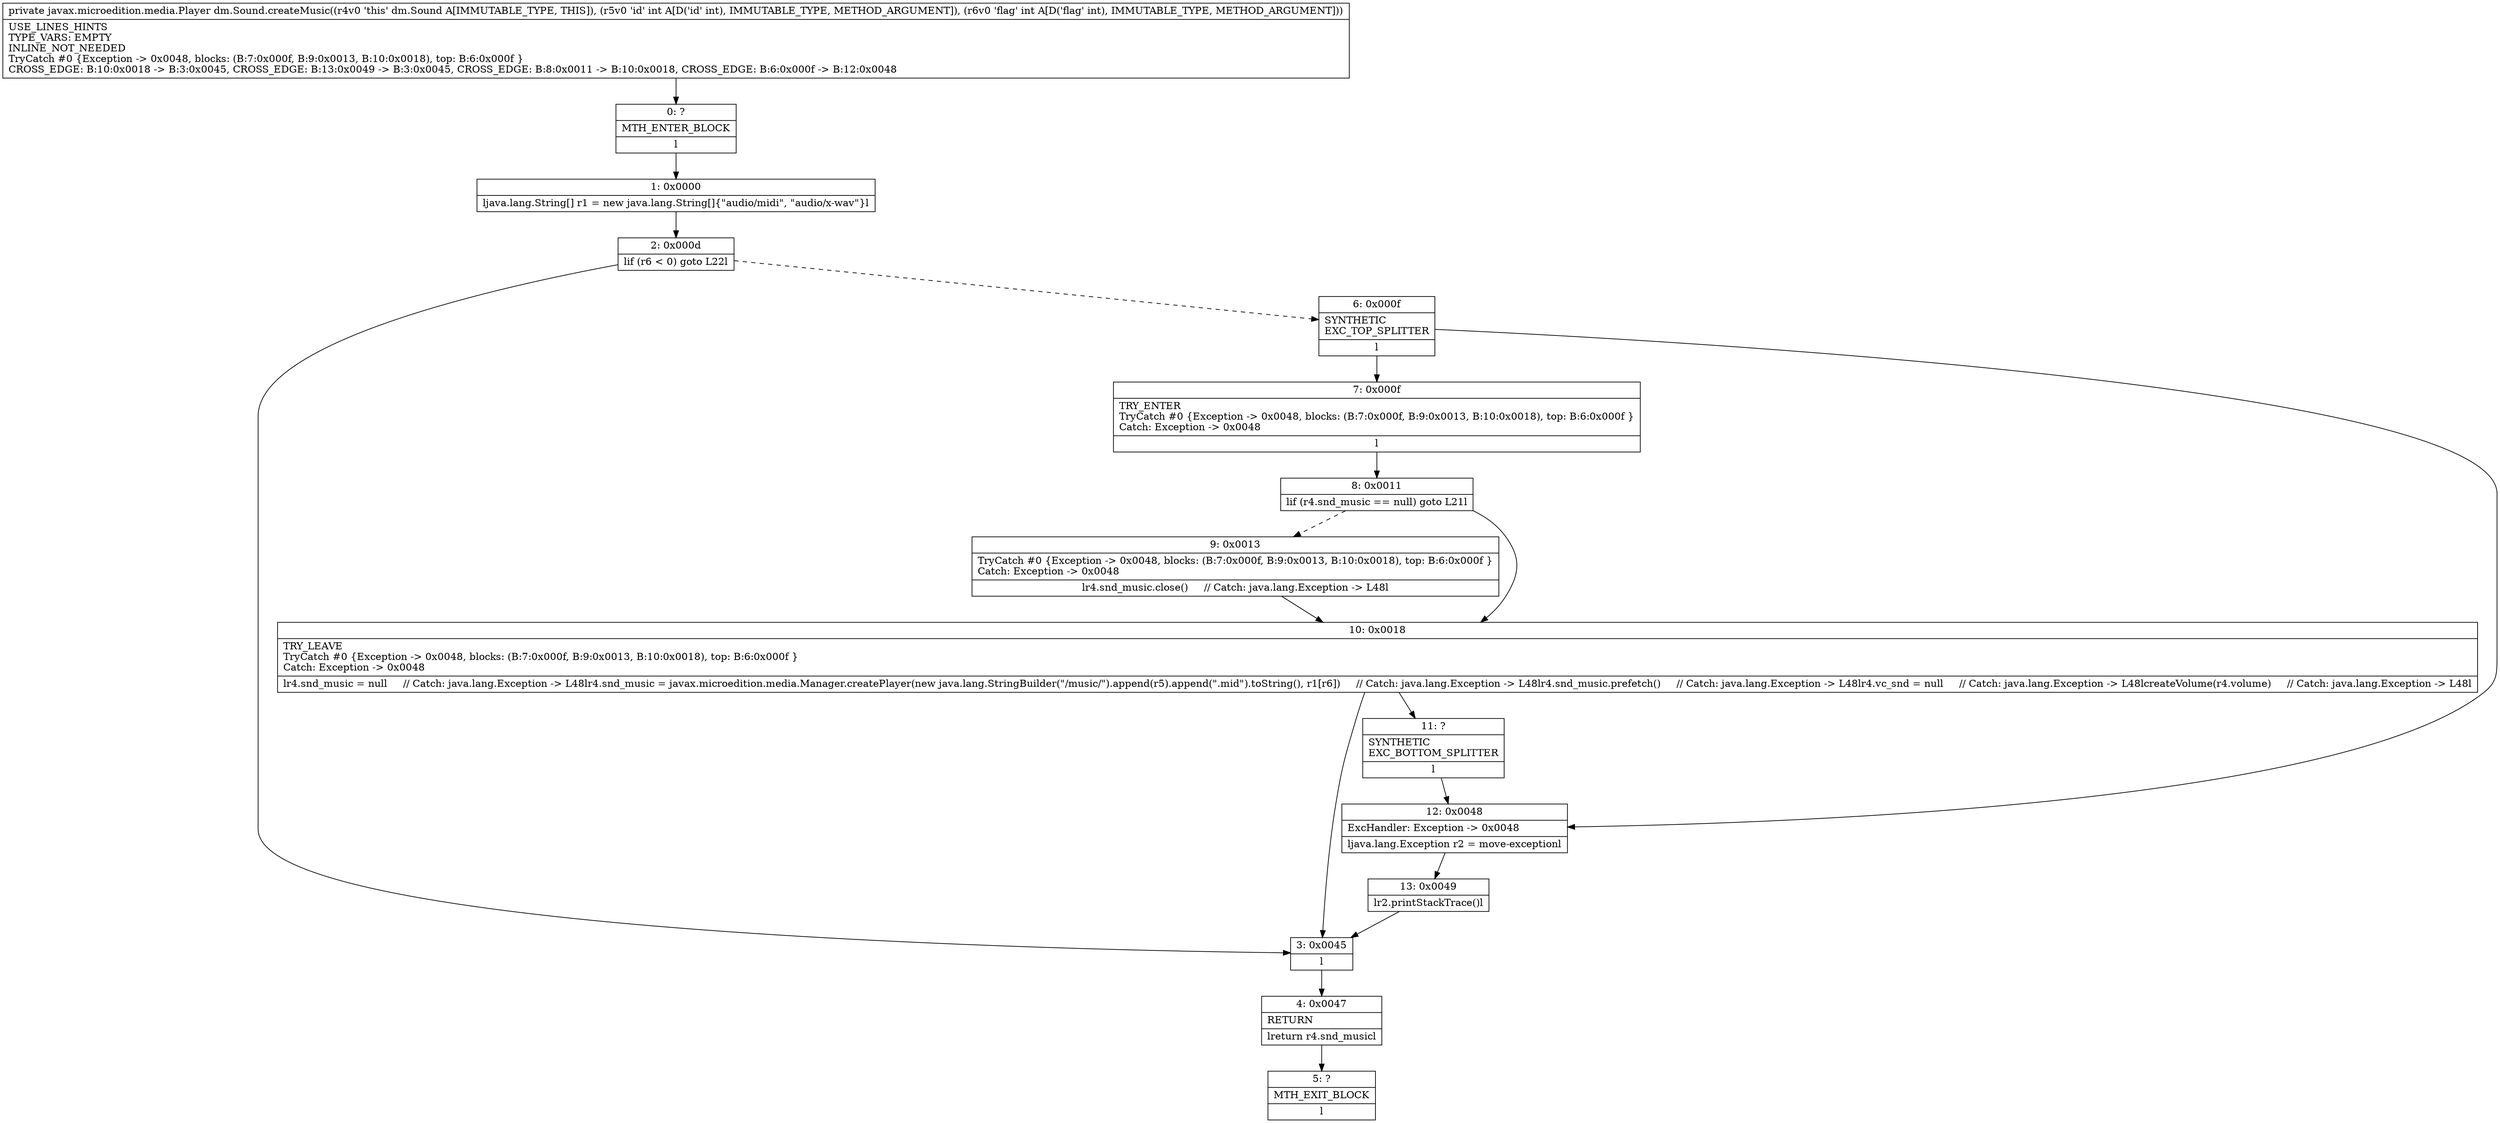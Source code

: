 digraph "CFG fordm.Sound.createMusic(II)Ljavax\/microedition\/media\/Player;" {
Node_0 [shape=record,label="{0\:\ ?|MTH_ENTER_BLOCK\l|l}"];
Node_1 [shape=record,label="{1\:\ 0x0000|ljava.lang.String[] r1 = new java.lang.String[]\{\"audio\/midi\", \"audio\/x\-wav\"\}l}"];
Node_2 [shape=record,label="{2\:\ 0x000d|lif (r6 \< 0) goto L22l}"];
Node_3 [shape=record,label="{3\:\ 0x0045|l}"];
Node_4 [shape=record,label="{4\:\ 0x0047|RETURN\l|lreturn r4.snd_musicl}"];
Node_5 [shape=record,label="{5\:\ ?|MTH_EXIT_BLOCK\l|l}"];
Node_6 [shape=record,label="{6\:\ 0x000f|SYNTHETIC\lEXC_TOP_SPLITTER\l|l}"];
Node_7 [shape=record,label="{7\:\ 0x000f|TRY_ENTER\lTryCatch #0 \{Exception \-\> 0x0048, blocks: (B:7:0x000f, B:9:0x0013, B:10:0x0018), top: B:6:0x000f \}\lCatch: Exception \-\> 0x0048\l|l}"];
Node_8 [shape=record,label="{8\:\ 0x0011|lif (r4.snd_music == null) goto L21l}"];
Node_9 [shape=record,label="{9\:\ 0x0013|TryCatch #0 \{Exception \-\> 0x0048, blocks: (B:7:0x000f, B:9:0x0013, B:10:0x0018), top: B:6:0x000f \}\lCatch: Exception \-\> 0x0048\l|lr4.snd_music.close()     \/\/ Catch: java.lang.Exception \-\> L48l}"];
Node_10 [shape=record,label="{10\:\ 0x0018|TRY_LEAVE\lTryCatch #0 \{Exception \-\> 0x0048, blocks: (B:7:0x000f, B:9:0x0013, B:10:0x0018), top: B:6:0x000f \}\lCatch: Exception \-\> 0x0048\l|lr4.snd_music = null     \/\/ Catch: java.lang.Exception \-\> L48lr4.snd_music = javax.microedition.media.Manager.createPlayer(new java.lang.StringBuilder(\"\/music\/\").append(r5).append(\".mid\").toString(), r1[r6])     \/\/ Catch: java.lang.Exception \-\> L48lr4.snd_music.prefetch()     \/\/ Catch: java.lang.Exception \-\> L48lr4.vc_snd = null     \/\/ Catch: java.lang.Exception \-\> L48lcreateVolume(r4.volume)     \/\/ Catch: java.lang.Exception \-\> L48l}"];
Node_11 [shape=record,label="{11\:\ ?|SYNTHETIC\lEXC_BOTTOM_SPLITTER\l|l}"];
Node_12 [shape=record,label="{12\:\ 0x0048|ExcHandler: Exception \-\> 0x0048\l|ljava.lang.Exception r2 = move\-exceptionl}"];
Node_13 [shape=record,label="{13\:\ 0x0049|lr2.printStackTrace()l}"];
MethodNode[shape=record,label="{private javax.microedition.media.Player dm.Sound.createMusic((r4v0 'this' dm.Sound A[IMMUTABLE_TYPE, THIS]), (r5v0 'id' int A[D('id' int), IMMUTABLE_TYPE, METHOD_ARGUMENT]), (r6v0 'flag' int A[D('flag' int), IMMUTABLE_TYPE, METHOD_ARGUMENT]))  | USE_LINES_HINTS\lTYPE_VARS: EMPTY\lINLINE_NOT_NEEDED\lTryCatch #0 \{Exception \-\> 0x0048, blocks: (B:7:0x000f, B:9:0x0013, B:10:0x0018), top: B:6:0x000f \}\lCROSS_EDGE: B:10:0x0018 \-\> B:3:0x0045, CROSS_EDGE: B:13:0x0049 \-\> B:3:0x0045, CROSS_EDGE: B:8:0x0011 \-\> B:10:0x0018, CROSS_EDGE: B:6:0x000f \-\> B:12:0x0048\l}"];
MethodNode -> Node_0;
Node_0 -> Node_1;
Node_1 -> Node_2;
Node_2 -> Node_3;
Node_2 -> Node_6[style=dashed];
Node_3 -> Node_4;
Node_4 -> Node_5;
Node_6 -> Node_7;
Node_6 -> Node_12;
Node_7 -> Node_8;
Node_8 -> Node_9[style=dashed];
Node_8 -> Node_10;
Node_9 -> Node_10;
Node_10 -> Node_3;
Node_10 -> Node_11;
Node_11 -> Node_12;
Node_12 -> Node_13;
Node_13 -> Node_3;
}

